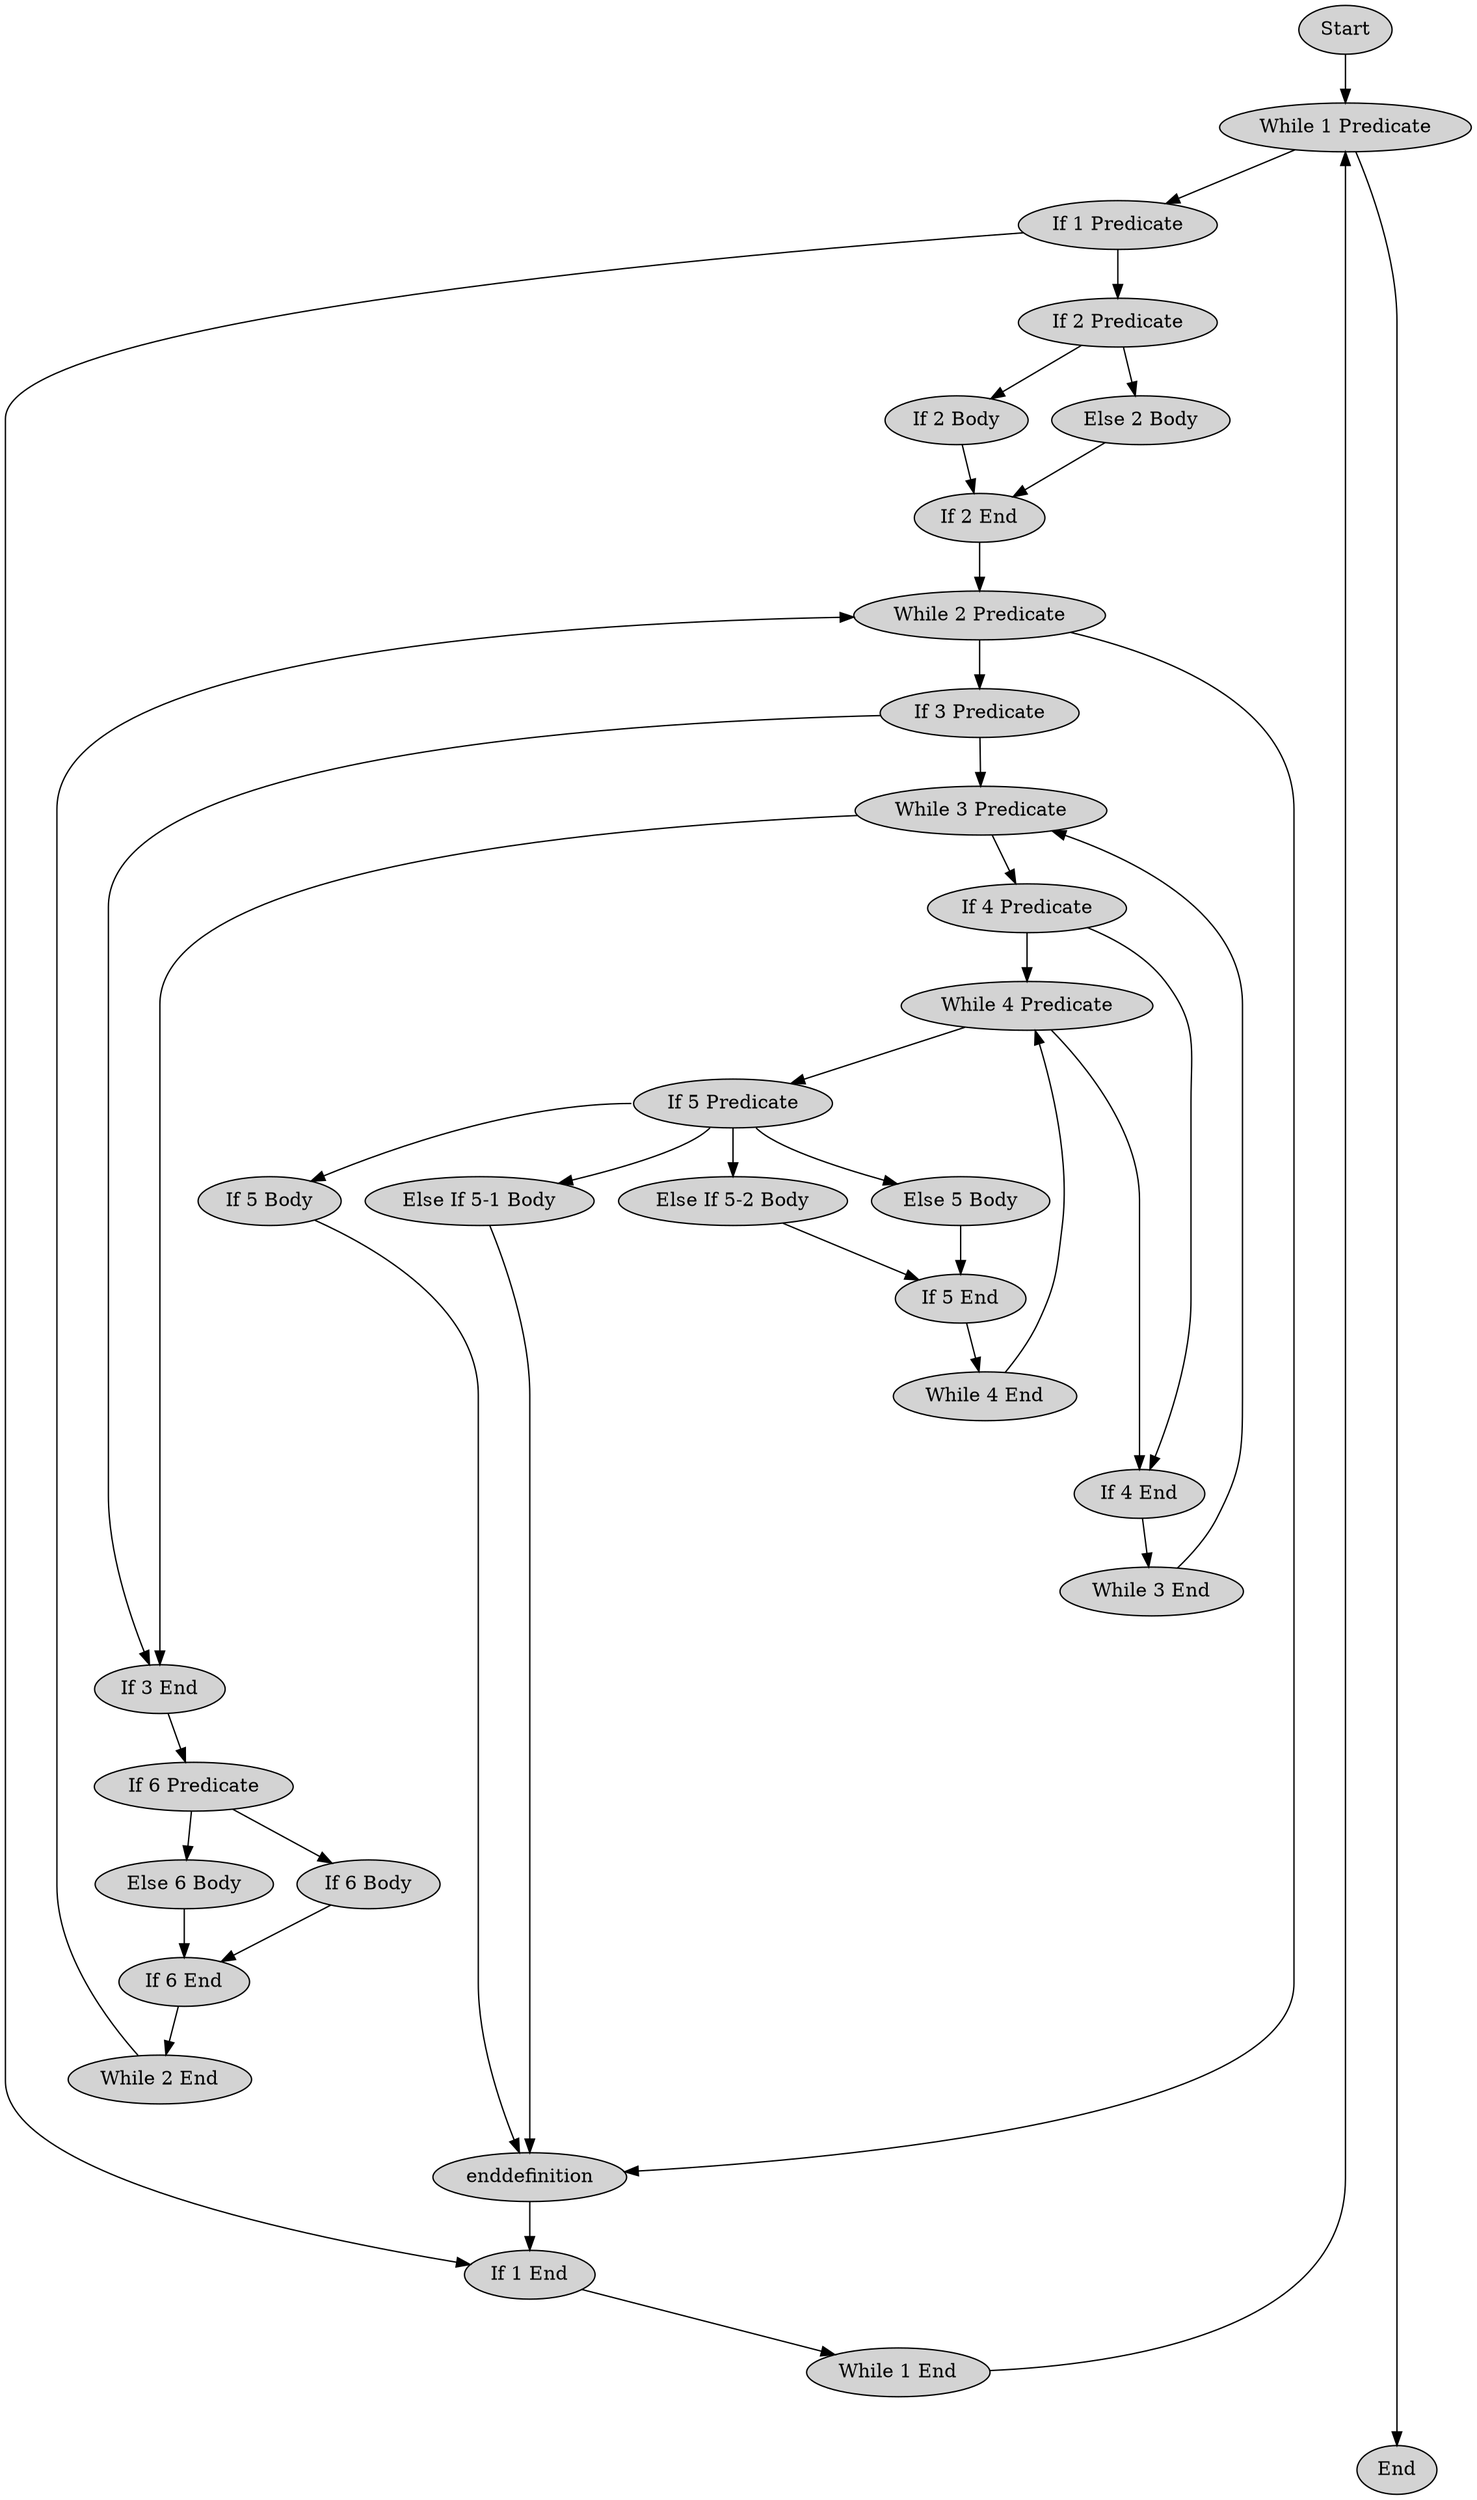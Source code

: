 // This is a control flow graph of the Takai-Jones script taking
// `last' commands (basically gotos) into account.
strict digraph CpGTakaiJones {
        node [style=filled,fillcolor=lightgray]
        start [label="Start"]

        w1p [label="While 1 Predicate"]
        w1e [label="While 1 End"]

        w2p [label="While 2 Predicate"]
        w2e [label="While 2 End"]
        enddefinition [label="enddefinition"]

        w3p [label="While 3 Predicate"]
        w3e [label="While 3 End"]

        w4p [label="While 4 Predicate"]
        w4e [label="While 4 End"]

        i1p [label="If 1 Predicate"]
        i1e [label="If 1 End"]

        i2p [label="If 2 Predicate"]
        i2b [label="If 2 Body"]
        e2b [label="Else 2 Body"]
        i2e [label="If 2 End"]

        i3p [label="If 3 Predicate"]
        i3e [label="If 3 End"]

        i4p [label="If 4 Predicate"]
        i4e [label="If 4 End"]

        i5p [label="If 5 Predicate"]
        i5b [label="If 5 Body"]
        ei5_1b [label="Else If 5-1 Body"]
        ei5_2b [label="Else If 5-2 Body"]
        e5b [label="Else 5 Body"]
        i5e [label="If 5 End"]

        i6p [label="If 6 Predicate"]
        i6b [label="If 6 Body"]
        e6b [label="Else 6 Body"]
        i6e [label="If 6 End"]

        end [label="End"]

        start -> w1p
        w1p -> end [minlen=24]
        w1p -> i1p
        i1p -> i2p
        i1p -> i1e
        i2p -> i2b
        i2p -> e2b
        i2b -> i2e
        e2b -> i2e
        i2e -> w2p
        w2p -> i3p
        w2p -> enddefinition [minlen=16]
        i3p -> w3p
        i3p -> i3e [minlen=10]
        w3p -> i4p
        w3p -> i3e
        i4p -> w4p
        i4p -> i4e [minlen=6]
        w4p -> i5p
        w4p -> i4e
        i5p:w -> i5b
        i5b -> enddefinition [minlen=10]
        i5p:sw -> ei5_1b
        ei5_1b -> enddefinition [minlen=10]
        i5p:s -> ei5_2b
        i5p:se -> e5b
        ei5_2b -> i5e
        e5b -> i5e
        i5e -> w4e
        w4e -> w4p [minlen=4]
        i4e -> w3e
        w3e -> w3p [minlen=8]
        i3e -> i6p
        i6p -> i6b
        i6p -> e6b
        i6b -> i6e
        e6b -> i6e
        i6e -> w2e
        w2e -> w2p [minlen=15]
        enddefinition -> i1e
        i1e -> w1e
        w1e -> w1p
}
